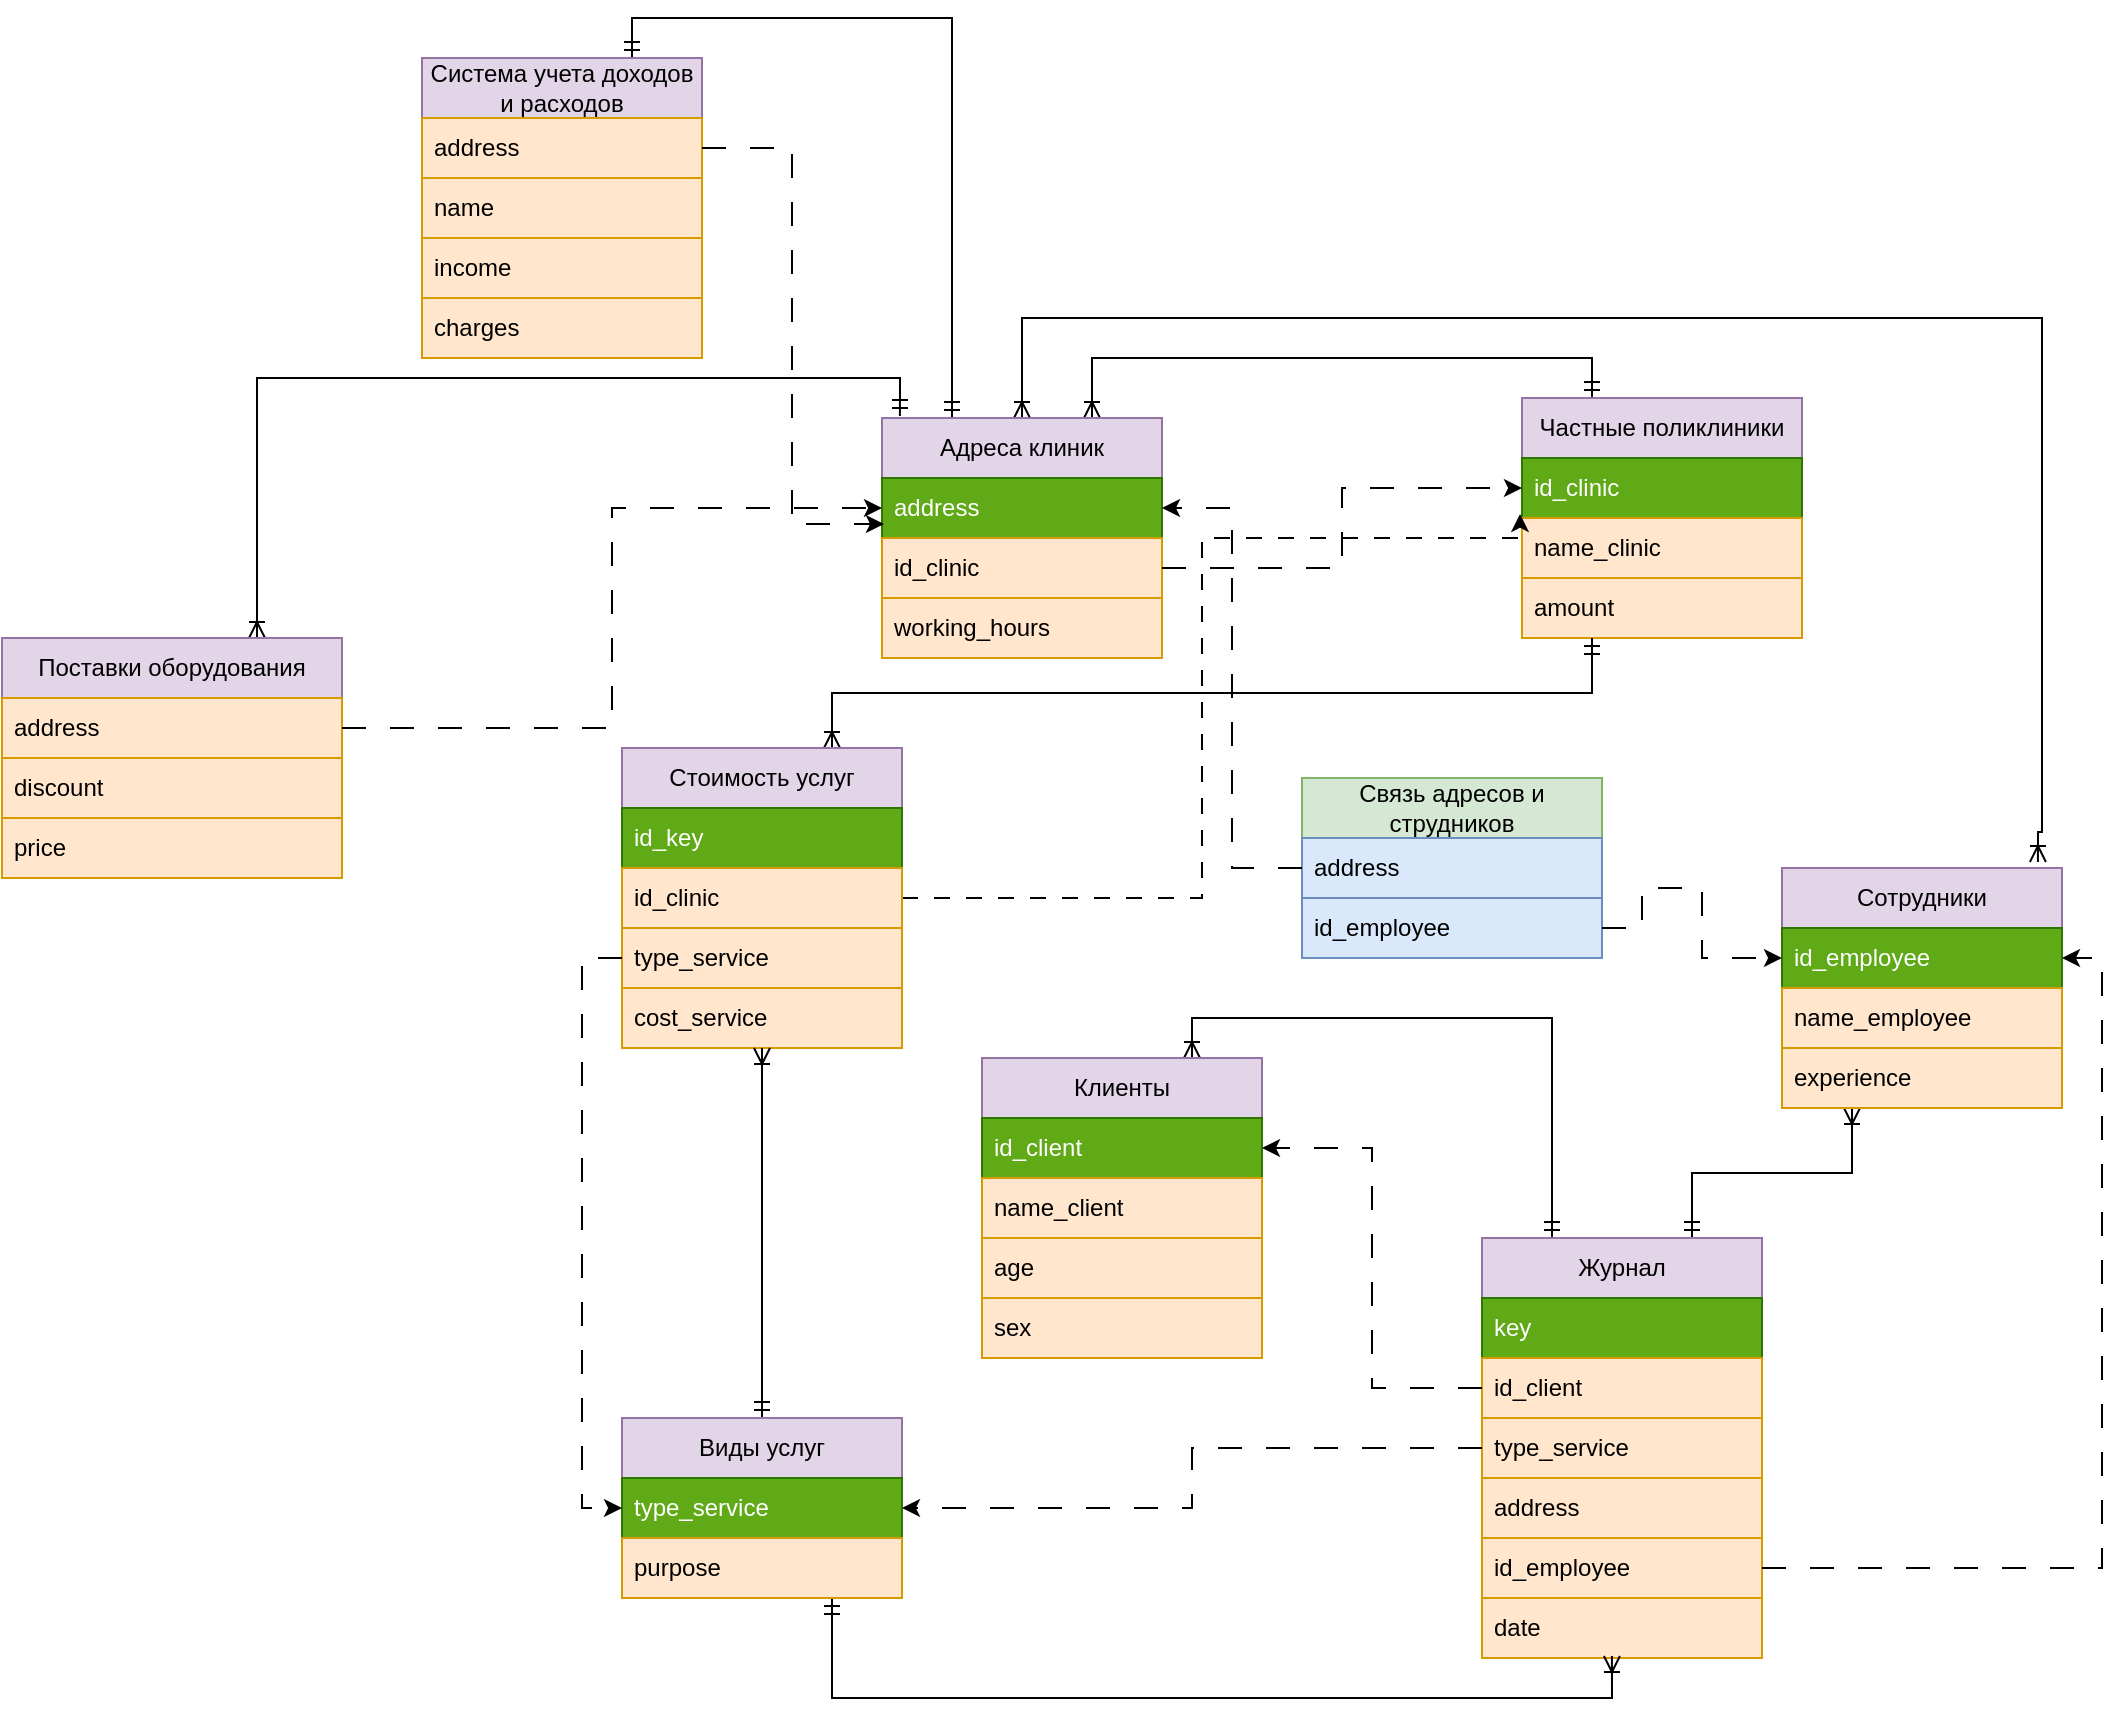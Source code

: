 <mxfile version="21.0.6" type="github">
  <diagram name="Page-1" id="e56a1550-8fbb-45ad-956c-1786394a9013">
    <mxGraphModel dx="1735" dy="1785" grid="1" gridSize="10" guides="1" tooltips="1" connect="1" arrows="1" fold="1" page="1" pageScale="1" pageWidth="1100" pageHeight="850" background="none" math="0" shadow="0">
      <root>
        <mxCell id="0" />
        <mxCell id="1" parent="0" />
        <mxCell id="wXz7l0jGgyexIMLp8pF2-9" style="edgeStyle=orthogonalEdgeStyle;rounded=0;orthogonalLoop=1;jettySize=auto;html=1;exitX=0.25;exitY=0;exitDx=0;exitDy=0;entryX=0.75;entryY=0;entryDx=0;entryDy=0;endArrow=ERoneToMany;endFill=0;startArrow=ERmandOne;startFill=0;" parent="1" source="wXz7l0jGgyexIMLp8pF2-1" target="wXz7l0jGgyexIMLp8pF2-5" edge="1">
          <mxGeometry relative="1" as="geometry" />
        </mxCell>
        <mxCell id="wXz7l0jGgyexIMLp8pF2-1" value="Частные поликлиники" style="swimlane;fontStyle=0;childLayout=stackLayout;horizontal=1;startSize=30;horizontalStack=0;resizeParent=1;resizeParentMax=0;resizeLast=0;collapsible=1;marginBottom=0;whiteSpace=wrap;html=1;fillColor=#e1d5e7;strokeColor=#9673a6;" parent="1" vertex="1">
          <mxGeometry x="420" y="130" width="140" height="120" as="geometry" />
        </mxCell>
        <mxCell id="wXz7l0jGgyexIMLp8pF2-2" value="id_clinic" style="text;strokeColor=#2D7600;fillColor=#60a917;align=left;verticalAlign=middle;spacingLeft=4;spacingRight=4;overflow=hidden;points=[[0,0.5],[1,0.5]];portConstraint=eastwest;rotatable=0;whiteSpace=wrap;html=1;fontColor=#ffffff;" parent="wXz7l0jGgyexIMLp8pF2-1" vertex="1">
          <mxGeometry y="30" width="140" height="30" as="geometry" />
        </mxCell>
        <mxCell id="wXz7l0jGgyexIMLp8pF2-3" value="name_clinic" style="text;strokeColor=#d79b00;fillColor=#ffe6cc;align=left;verticalAlign=middle;spacingLeft=4;spacingRight=4;overflow=hidden;points=[[0,0.5],[1,0.5]];portConstraint=eastwest;rotatable=0;whiteSpace=wrap;html=1;" parent="wXz7l0jGgyexIMLp8pF2-1" vertex="1">
          <mxGeometry y="60" width="140" height="30" as="geometry" />
        </mxCell>
        <mxCell id="wXz7l0jGgyexIMLp8pF2-4" value="amount" style="text;strokeColor=#d79b00;fillColor=#ffe6cc;align=left;verticalAlign=middle;spacingLeft=4;spacingRight=4;overflow=hidden;points=[[0,0.5],[1,0.5]];portConstraint=eastwest;rotatable=0;whiteSpace=wrap;html=1;" parent="wXz7l0jGgyexIMLp8pF2-1" vertex="1">
          <mxGeometry y="90" width="140" height="30" as="geometry" />
        </mxCell>
        <mxCell id="wXz7l0jGgyexIMLp8pF2-25" style="edgeStyle=orthogonalEdgeStyle;rounded=0;orthogonalLoop=1;jettySize=auto;html=1;exitX=0.5;exitY=0;exitDx=0;exitDy=0;entryX=0.914;entryY=-0.025;entryDx=0;entryDy=0;entryPerimeter=0;endArrow=ERoneToMany;endFill=0;startArrow=ERoneToMany;startFill=0;" parent="1" source="wXz7l0jGgyexIMLp8pF2-5" target="wXz7l0jGgyexIMLp8pF2-11" edge="1">
          <mxGeometry relative="1" as="geometry">
            <Array as="points">
              <mxPoint x="170" y="90" />
              <mxPoint x="680" y="90" />
              <mxPoint x="680" y="347" />
            </Array>
          </mxGeometry>
        </mxCell>
        <mxCell id="sENm4-gGVt7BiepQbaEj-11" style="edgeStyle=orthogonalEdgeStyle;rounded=0;orthogonalLoop=1;jettySize=auto;html=1;exitX=0.25;exitY=0;exitDx=0;exitDy=0;entryX=0.75;entryY=0;entryDx=0;entryDy=0;startArrow=ERmandOne;startFill=0;endArrow=ERmandOne;endFill=0;" edge="1" parent="1" source="wXz7l0jGgyexIMLp8pF2-5" target="wXz7l0jGgyexIMLp8pF2-62">
          <mxGeometry relative="1" as="geometry" />
        </mxCell>
        <mxCell id="wXz7l0jGgyexIMLp8pF2-5" value="Адреса клиник" style="swimlane;fontStyle=0;childLayout=stackLayout;horizontal=1;startSize=30;horizontalStack=0;resizeParent=1;resizeParentMax=0;resizeLast=0;collapsible=1;marginBottom=0;whiteSpace=wrap;html=1;fillColor=#e1d5e7;strokeColor=#9673a6;" parent="1" vertex="1">
          <mxGeometry x="100" y="140" width="140" height="120" as="geometry" />
        </mxCell>
        <mxCell id="wXz7l0jGgyexIMLp8pF2-6" value="address" style="text;strokeColor=#2D7600;fillColor=#60a917;align=left;verticalAlign=middle;spacingLeft=4;spacingRight=4;overflow=hidden;points=[[0,0.5],[1,0.5]];portConstraint=eastwest;rotatable=0;whiteSpace=wrap;html=1;fontColor=#ffffff;" parent="wXz7l0jGgyexIMLp8pF2-5" vertex="1">
          <mxGeometry y="30" width="140" height="30" as="geometry" />
        </mxCell>
        <mxCell id="wXz7l0jGgyexIMLp8pF2-7" value="id_clinic" style="text;strokeColor=#d79b00;fillColor=#ffe6cc;align=left;verticalAlign=middle;spacingLeft=4;spacingRight=4;overflow=hidden;points=[[0,0.5],[1,0.5]];portConstraint=eastwest;rotatable=0;whiteSpace=wrap;html=1;" parent="wXz7l0jGgyexIMLp8pF2-5" vertex="1">
          <mxGeometry y="60" width="140" height="30" as="geometry" />
        </mxCell>
        <mxCell id="wXz7l0jGgyexIMLp8pF2-8" value="working_hours" style="text;strokeColor=#d79b00;fillColor=#ffe6cc;align=left;verticalAlign=middle;spacingLeft=4;spacingRight=4;overflow=hidden;points=[[0,0.5],[1,0.5]];portConstraint=eastwest;rotatable=0;whiteSpace=wrap;html=1;" parent="wXz7l0jGgyexIMLp8pF2-5" vertex="1">
          <mxGeometry y="90" width="140" height="30" as="geometry" />
        </mxCell>
        <mxCell id="wXz7l0jGgyexIMLp8pF2-10" style="edgeStyle=orthogonalEdgeStyle;rounded=0;orthogonalLoop=1;jettySize=auto;html=1;exitX=1;exitY=0.5;exitDx=0;exitDy=0;entryX=0;entryY=0.5;entryDx=0;entryDy=0;dashed=1;dashPattern=12 12;" parent="1" source="wXz7l0jGgyexIMLp8pF2-7" target="wXz7l0jGgyexIMLp8pF2-2" edge="1">
          <mxGeometry relative="1" as="geometry" />
        </mxCell>
        <mxCell id="wXz7l0jGgyexIMLp8pF2-38" style="edgeStyle=orthogonalEdgeStyle;rounded=0;orthogonalLoop=1;jettySize=auto;html=1;exitX=0.25;exitY=1;exitDx=0;exitDy=0;entryX=0.75;entryY=0;entryDx=0;entryDy=0;startArrow=ERoneToMany;startFill=0;endArrow=ERmandOne;endFill=0;" parent="1" source="wXz7l0jGgyexIMLp8pF2-11" target="wXz7l0jGgyexIMLp8pF2-31" edge="1">
          <mxGeometry relative="1" as="geometry" />
        </mxCell>
        <mxCell id="wXz7l0jGgyexIMLp8pF2-11" value="Сотрудники" style="swimlane;fontStyle=0;childLayout=stackLayout;horizontal=1;startSize=30;horizontalStack=0;resizeParent=1;resizeParentMax=0;resizeLast=0;collapsible=1;marginBottom=0;whiteSpace=wrap;html=1;fillColor=#e1d5e7;strokeColor=#9673a6;" parent="1" vertex="1">
          <mxGeometry x="550" y="365" width="140" height="120" as="geometry" />
        </mxCell>
        <mxCell id="wXz7l0jGgyexIMLp8pF2-12" value="id_employee" style="text;strokeColor=#2D7600;fillColor=#60a917;align=left;verticalAlign=middle;spacingLeft=4;spacingRight=4;overflow=hidden;points=[[0,0.5],[1,0.5]];portConstraint=eastwest;rotatable=0;whiteSpace=wrap;html=1;fontColor=#ffffff;" parent="wXz7l0jGgyexIMLp8pF2-11" vertex="1">
          <mxGeometry y="30" width="140" height="30" as="geometry" />
        </mxCell>
        <mxCell id="wXz7l0jGgyexIMLp8pF2-13" value="name_employee" style="text;strokeColor=#d79b00;fillColor=#ffe6cc;align=left;verticalAlign=middle;spacingLeft=4;spacingRight=4;overflow=hidden;points=[[0,0.5],[1,0.5]];portConstraint=eastwest;rotatable=0;whiteSpace=wrap;html=1;" parent="wXz7l0jGgyexIMLp8pF2-11" vertex="1">
          <mxGeometry y="60" width="140" height="30" as="geometry" />
        </mxCell>
        <mxCell id="wXz7l0jGgyexIMLp8pF2-14" value="experience" style="text;strokeColor=#d79b00;fillColor=#ffe6cc;align=left;verticalAlign=middle;spacingLeft=4;spacingRight=4;overflow=hidden;points=[[0,0.5],[1,0.5]];portConstraint=eastwest;rotatable=0;whiteSpace=wrap;html=1;" parent="wXz7l0jGgyexIMLp8pF2-11" vertex="1">
          <mxGeometry y="90" width="140" height="30" as="geometry" />
        </mxCell>
        <mxCell id="wXz7l0jGgyexIMLp8pF2-19" value="Связь адресов и струдников" style="swimlane;fontStyle=0;childLayout=stackLayout;horizontal=1;startSize=30;horizontalStack=0;resizeParent=1;resizeParentMax=0;resizeLast=0;collapsible=1;marginBottom=0;whiteSpace=wrap;html=1;fillColor=#d5e8d4;strokeColor=#82b366;" parent="1" vertex="1">
          <mxGeometry x="310" y="320" width="150" height="90" as="geometry" />
        </mxCell>
        <mxCell id="wXz7l0jGgyexIMLp8pF2-20" value="address" style="text;strokeColor=#6c8ebf;fillColor=#dae8fc;align=left;verticalAlign=middle;spacingLeft=4;spacingRight=4;overflow=hidden;points=[[0,0.5],[1,0.5]];portConstraint=eastwest;rotatable=0;whiteSpace=wrap;html=1;" parent="wXz7l0jGgyexIMLp8pF2-19" vertex="1">
          <mxGeometry y="30" width="150" height="30" as="geometry" />
        </mxCell>
        <mxCell id="wXz7l0jGgyexIMLp8pF2-21" value="id_employee" style="text;strokeColor=#6c8ebf;fillColor=#dae8fc;align=left;verticalAlign=middle;spacingLeft=4;spacingRight=4;overflow=hidden;points=[[0,0.5],[1,0.5]];portConstraint=eastwest;rotatable=0;whiteSpace=wrap;html=1;" parent="wXz7l0jGgyexIMLp8pF2-19" vertex="1">
          <mxGeometry y="60" width="150" height="30" as="geometry" />
        </mxCell>
        <mxCell id="wXz7l0jGgyexIMLp8pF2-23" style="edgeStyle=orthogonalEdgeStyle;rounded=0;orthogonalLoop=1;jettySize=auto;html=1;exitX=1;exitY=0.5;exitDx=0;exitDy=0;entryX=0;entryY=0.5;entryDx=0;entryDy=0;dashed=1;dashPattern=12 12;" parent="1" source="wXz7l0jGgyexIMLp8pF2-21" target="wXz7l0jGgyexIMLp8pF2-12" edge="1">
          <mxGeometry relative="1" as="geometry">
            <Array as="points">
              <mxPoint x="480" y="395" />
              <mxPoint x="480" y="375" />
              <mxPoint x="510" y="375" />
              <mxPoint x="510" y="410" />
            </Array>
          </mxGeometry>
        </mxCell>
        <mxCell id="wXz7l0jGgyexIMLp8pF2-24" style="edgeStyle=orthogonalEdgeStyle;rounded=0;orthogonalLoop=1;jettySize=auto;html=1;exitX=0;exitY=0.5;exitDx=0;exitDy=0;entryX=1;entryY=0.5;entryDx=0;entryDy=0;dashed=1;dashPattern=12 12;" parent="1" source="wXz7l0jGgyexIMLp8pF2-20" target="wXz7l0jGgyexIMLp8pF2-6" edge="1">
          <mxGeometry relative="1" as="geometry" />
        </mxCell>
        <mxCell id="wXz7l0jGgyexIMLp8pF2-39" style="edgeStyle=orthogonalEdgeStyle;rounded=0;orthogonalLoop=1;jettySize=auto;html=1;exitX=0.75;exitY=0;exitDx=0;exitDy=0;entryX=0.25;entryY=0;entryDx=0;entryDy=0;startArrow=ERoneToMany;startFill=0;endArrow=ERmandOne;endFill=0;" parent="1" source="wXz7l0jGgyexIMLp8pF2-26" target="wXz7l0jGgyexIMLp8pF2-31" edge="1">
          <mxGeometry relative="1" as="geometry" />
        </mxCell>
        <mxCell id="wXz7l0jGgyexIMLp8pF2-26" value="Клиенты" style="swimlane;fontStyle=0;childLayout=stackLayout;horizontal=1;startSize=30;horizontalStack=0;resizeParent=1;resizeParentMax=0;resizeLast=0;collapsible=1;marginBottom=0;whiteSpace=wrap;html=1;fillColor=#e1d5e7;strokeColor=#9673a6;" parent="1" vertex="1">
          <mxGeometry x="150" y="460" width="140" height="150" as="geometry" />
        </mxCell>
        <mxCell id="wXz7l0jGgyexIMLp8pF2-27" value="id_client" style="text;strokeColor=#2D7600;fillColor=#60a917;align=left;verticalAlign=middle;spacingLeft=4;spacingRight=4;overflow=hidden;points=[[0,0.5],[1,0.5]];portConstraint=eastwest;rotatable=0;whiteSpace=wrap;html=1;fontColor=#ffffff;" parent="wXz7l0jGgyexIMLp8pF2-26" vertex="1">
          <mxGeometry y="30" width="140" height="30" as="geometry" />
        </mxCell>
        <mxCell id="wXz7l0jGgyexIMLp8pF2-28" value="name_client" style="text;strokeColor=#d79b00;fillColor=#ffe6cc;align=left;verticalAlign=middle;spacingLeft=4;spacingRight=4;overflow=hidden;points=[[0,0.5],[1,0.5]];portConstraint=eastwest;rotatable=0;whiteSpace=wrap;html=1;" parent="wXz7l0jGgyexIMLp8pF2-26" vertex="1">
          <mxGeometry y="60" width="140" height="30" as="geometry" />
        </mxCell>
        <mxCell id="wXz7l0jGgyexIMLp8pF2-29" value="age" style="text;strokeColor=#d79b00;fillColor=#ffe6cc;align=left;verticalAlign=middle;spacingLeft=4;spacingRight=4;overflow=hidden;points=[[0,0.5],[1,0.5]];portConstraint=eastwest;rotatable=0;whiteSpace=wrap;html=1;" parent="wXz7l0jGgyexIMLp8pF2-26" vertex="1">
          <mxGeometry y="90" width="140" height="30" as="geometry" />
        </mxCell>
        <mxCell id="wXz7l0jGgyexIMLp8pF2-30" value="sex" style="text;strokeColor=#d79b00;fillColor=#ffe6cc;align=left;verticalAlign=middle;spacingLeft=4;spacingRight=4;overflow=hidden;points=[[0,0.5],[1,0.5]];portConstraint=eastwest;rotatable=0;whiteSpace=wrap;html=1;" parent="wXz7l0jGgyexIMLp8pF2-26" vertex="1">
          <mxGeometry y="120" width="140" height="30" as="geometry" />
        </mxCell>
        <mxCell id="wXz7l0jGgyexIMLp8pF2-31" value="Журнал" style="swimlane;fontStyle=0;childLayout=stackLayout;horizontal=1;startSize=30;horizontalStack=0;resizeParent=1;resizeParentMax=0;resizeLast=0;collapsible=1;marginBottom=0;whiteSpace=wrap;html=1;fillColor=#e1d5e7;strokeColor=#9673a6;" parent="1" vertex="1">
          <mxGeometry x="400" y="550" width="140" height="210" as="geometry" />
        </mxCell>
        <mxCell id="wXz7l0jGgyexIMLp8pF2-42" value="key" style="text;strokeColor=#2D7600;fillColor=#60a917;align=left;verticalAlign=middle;spacingLeft=4;spacingRight=4;overflow=hidden;points=[[0,0.5],[1,0.5]];portConstraint=eastwest;rotatable=0;whiteSpace=wrap;html=1;fontColor=#ffffff;" parent="wXz7l0jGgyexIMLp8pF2-31" vertex="1">
          <mxGeometry y="30" width="140" height="30" as="geometry" />
        </mxCell>
        <mxCell id="wXz7l0jGgyexIMLp8pF2-32" value="id_client" style="text;strokeColor=#d79b00;fillColor=#ffe6cc;align=left;verticalAlign=middle;spacingLeft=4;spacingRight=4;overflow=hidden;points=[[0,0.5],[1,0.5]];portConstraint=eastwest;rotatable=0;whiteSpace=wrap;html=1;" parent="wXz7l0jGgyexIMLp8pF2-31" vertex="1">
          <mxGeometry y="60" width="140" height="30" as="geometry" />
        </mxCell>
        <mxCell id="wXz7l0jGgyexIMLp8pF2-33" value="type_service" style="text;strokeColor=#d79b00;fillColor=#ffe6cc;align=left;verticalAlign=middle;spacingLeft=4;spacingRight=4;overflow=hidden;points=[[0,0.5],[1,0.5]];portConstraint=eastwest;rotatable=0;whiteSpace=wrap;html=1;" parent="wXz7l0jGgyexIMLp8pF2-31" vertex="1">
          <mxGeometry y="90" width="140" height="30" as="geometry" />
        </mxCell>
        <mxCell id="wXz7l0jGgyexIMLp8pF2-34" value="address" style="text;strokeColor=#d79b00;fillColor=#ffe6cc;align=left;verticalAlign=middle;spacingLeft=4;spacingRight=4;overflow=hidden;points=[[0,0.5],[1,0.5]];portConstraint=eastwest;rotatable=0;whiteSpace=wrap;html=1;" parent="wXz7l0jGgyexIMLp8pF2-31" vertex="1">
          <mxGeometry y="120" width="140" height="30" as="geometry" />
        </mxCell>
        <mxCell id="wXz7l0jGgyexIMLp8pF2-35" value="id_employee" style="text;strokeColor=#d79b00;fillColor=#ffe6cc;align=left;verticalAlign=middle;spacingLeft=4;spacingRight=4;overflow=hidden;points=[[0,0.5],[1,0.5]];portConstraint=eastwest;rotatable=0;whiteSpace=wrap;html=1;" parent="wXz7l0jGgyexIMLp8pF2-31" vertex="1">
          <mxGeometry y="150" width="140" height="30" as="geometry" />
        </mxCell>
        <mxCell id="wXz7l0jGgyexIMLp8pF2-36" value="date" style="text;strokeColor=#d79b00;fillColor=#ffe6cc;align=left;verticalAlign=middle;spacingLeft=4;spacingRight=4;overflow=hidden;points=[[0,0.5],[1,0.5]];portConstraint=eastwest;rotatable=0;whiteSpace=wrap;html=1;" parent="wXz7l0jGgyexIMLp8pF2-31" vertex="1">
          <mxGeometry y="180" width="140" height="30" as="geometry" />
        </mxCell>
        <mxCell id="wXz7l0jGgyexIMLp8pF2-40" style="edgeStyle=orthogonalEdgeStyle;rounded=0;orthogonalLoop=1;jettySize=auto;html=1;exitX=0;exitY=0.5;exitDx=0;exitDy=0;entryX=1;entryY=0.5;entryDx=0;entryDy=0;dashed=1;dashPattern=12 12;" parent="1" source="wXz7l0jGgyexIMLp8pF2-32" target="wXz7l0jGgyexIMLp8pF2-27" edge="1">
          <mxGeometry relative="1" as="geometry" />
        </mxCell>
        <mxCell id="wXz7l0jGgyexIMLp8pF2-41" style="edgeStyle=orthogonalEdgeStyle;rounded=0;orthogonalLoop=1;jettySize=auto;html=1;exitX=1;exitY=0.5;exitDx=0;exitDy=0;entryX=1;entryY=0.5;entryDx=0;entryDy=0;dashed=1;dashPattern=12 12;" parent="1" source="wXz7l0jGgyexIMLp8pF2-35" target="wXz7l0jGgyexIMLp8pF2-12" edge="1">
          <mxGeometry relative="1" as="geometry" />
        </mxCell>
        <mxCell id="wXz7l0jGgyexIMLp8pF2-53" style="edgeStyle=orthogonalEdgeStyle;rounded=0;orthogonalLoop=1;jettySize=auto;html=1;exitX=0.75;exitY=0;exitDx=0;exitDy=0;entryX=0.25;entryY=1;entryDx=0;entryDy=0;endArrow=ERmandOne;endFill=0;startArrow=ERoneToMany;startFill=0;" parent="1" source="wXz7l0jGgyexIMLp8pF2-47" target="wXz7l0jGgyexIMLp8pF2-1" edge="1">
          <mxGeometry relative="1" as="geometry" />
        </mxCell>
        <mxCell id="wXz7l0jGgyexIMLp8pF2-60" style="edgeStyle=orthogonalEdgeStyle;rounded=0;orthogonalLoop=1;jettySize=auto;html=1;entryX=-0.007;entryY=0.933;entryDx=0;entryDy=0;entryPerimeter=0;dashed=1;dashPattern=8 8;" parent="1" source="wXz7l0jGgyexIMLp8pF2-47" target="wXz7l0jGgyexIMLp8pF2-2" edge="1">
          <mxGeometry relative="1" as="geometry">
            <Array as="points">
              <mxPoint x="260" y="380" />
              <mxPoint x="260" y="200" />
              <mxPoint x="419" y="200" />
            </Array>
          </mxGeometry>
        </mxCell>
        <mxCell id="wXz7l0jGgyexIMLp8pF2-47" value="Стоимость услуг" style="swimlane;fontStyle=0;childLayout=stackLayout;horizontal=1;startSize=30;horizontalStack=0;resizeParent=1;resizeParentMax=0;resizeLast=0;collapsible=1;marginBottom=0;whiteSpace=wrap;html=1;fillColor=#e1d5e7;strokeColor=#9673a6;" parent="1" vertex="1">
          <mxGeometry x="-30" y="305" width="140" height="150" as="geometry" />
        </mxCell>
        <mxCell id="wXz7l0jGgyexIMLp8pF2-58" value="id_key" style="text;strokeColor=#2D7600;fillColor=#60a917;align=left;verticalAlign=middle;spacingLeft=4;spacingRight=4;overflow=hidden;points=[[0,0.5],[1,0.5]];portConstraint=eastwest;rotatable=0;whiteSpace=wrap;html=1;fontColor=#ffffff;" parent="wXz7l0jGgyexIMLp8pF2-47" vertex="1">
          <mxGeometry y="30" width="140" height="30" as="geometry" />
        </mxCell>
        <mxCell id="wXz7l0jGgyexIMLp8pF2-49" value="id_clinic" style="text;strokeColor=#d79b00;fillColor=#ffe6cc;align=left;verticalAlign=middle;spacingLeft=4;spacingRight=4;overflow=hidden;points=[[0,0.5],[1,0.5]];portConstraint=eastwest;rotatable=0;whiteSpace=wrap;html=1;" parent="wXz7l0jGgyexIMLp8pF2-47" vertex="1">
          <mxGeometry y="60" width="140" height="30" as="geometry" />
        </mxCell>
        <mxCell id="wXz7l0jGgyexIMLp8pF2-50" value="type_service" style="text;strokeColor=#d79b00;fillColor=#ffe6cc;align=left;verticalAlign=middle;spacingLeft=4;spacingRight=4;overflow=hidden;points=[[0,0.5],[1,0.5]];portConstraint=eastwest;rotatable=0;whiteSpace=wrap;html=1;" parent="wXz7l0jGgyexIMLp8pF2-47" vertex="1">
          <mxGeometry y="90" width="140" height="30" as="geometry" />
        </mxCell>
        <mxCell id="wXz7l0jGgyexIMLp8pF2-52" value="cost_service" style="text;strokeColor=#d79b00;fillColor=#ffe6cc;align=left;verticalAlign=middle;spacingLeft=4;spacingRight=4;overflow=hidden;points=[[0,0.5],[1,0.5]];portConstraint=eastwest;rotatable=0;whiteSpace=wrap;html=1;" parent="wXz7l0jGgyexIMLp8pF2-47" vertex="1">
          <mxGeometry y="120" width="140" height="30" as="geometry" />
        </mxCell>
        <mxCell id="wXz7l0jGgyexIMLp8pF2-61" style="edgeStyle=orthogonalEdgeStyle;rounded=0;orthogonalLoop=1;jettySize=auto;html=1;exitX=0.5;exitY=0;exitDx=0;exitDy=0;entryX=0.5;entryY=1;entryDx=0;entryDy=0;endArrow=ERoneToMany;endFill=0;startArrow=ERmandOne;startFill=0;" parent="1" source="wXz7l0jGgyexIMLp8pF2-54" target="wXz7l0jGgyexIMLp8pF2-47" edge="1">
          <mxGeometry relative="1" as="geometry" />
        </mxCell>
        <mxCell id="sENm4-gGVt7BiepQbaEj-3" style="edgeStyle=orthogonalEdgeStyle;rounded=0;orthogonalLoop=1;jettySize=auto;html=1;exitX=0.75;exitY=1;exitDx=0;exitDy=0;entryX=0.464;entryY=0.967;entryDx=0;entryDy=0;entryPerimeter=0;endArrow=ERoneToMany;endFill=0;startArrow=ERmandOne;startFill=0;" edge="1" parent="1" source="wXz7l0jGgyexIMLp8pF2-54" target="wXz7l0jGgyexIMLp8pF2-36">
          <mxGeometry relative="1" as="geometry" />
        </mxCell>
        <mxCell id="wXz7l0jGgyexIMLp8pF2-54" value="Виды услуг" style="swimlane;fontStyle=0;childLayout=stackLayout;horizontal=1;startSize=30;horizontalStack=0;resizeParent=1;resizeParentMax=0;resizeLast=0;collapsible=1;marginBottom=0;whiteSpace=wrap;html=1;fillColor=#e1d5e7;strokeColor=#9673a6;" parent="1" vertex="1">
          <mxGeometry x="-30" y="640" width="140" height="90" as="geometry" />
        </mxCell>
        <mxCell id="wXz7l0jGgyexIMLp8pF2-55" value="type_service" style="text;strokeColor=#2D7600;fillColor=#60a917;align=left;verticalAlign=middle;spacingLeft=4;spacingRight=4;overflow=hidden;points=[[0,0.5],[1,0.5]];portConstraint=eastwest;rotatable=0;whiteSpace=wrap;html=1;fontColor=#ffffff;" parent="wXz7l0jGgyexIMLp8pF2-54" vertex="1">
          <mxGeometry y="30" width="140" height="30" as="geometry" />
        </mxCell>
        <mxCell id="wXz7l0jGgyexIMLp8pF2-56" value="purpose" style="text;strokeColor=#d79b00;fillColor=#ffe6cc;align=left;verticalAlign=middle;spacingLeft=4;spacingRight=4;overflow=hidden;points=[[0,0.5],[1,0.5]];portConstraint=eastwest;rotatable=0;whiteSpace=wrap;html=1;" parent="wXz7l0jGgyexIMLp8pF2-54" vertex="1">
          <mxGeometry y="60" width="140" height="30" as="geometry" />
        </mxCell>
        <mxCell id="wXz7l0jGgyexIMLp8pF2-59" style="edgeStyle=orthogonalEdgeStyle;rounded=0;orthogonalLoop=1;jettySize=auto;html=1;exitX=0;exitY=0.5;exitDx=0;exitDy=0;entryX=0;entryY=0.5;entryDx=0;entryDy=0;dashed=1;dashPattern=12 12;" parent="1" source="wXz7l0jGgyexIMLp8pF2-50" target="wXz7l0jGgyexIMLp8pF2-55" edge="1">
          <mxGeometry relative="1" as="geometry" />
        </mxCell>
        <mxCell id="wXz7l0jGgyexIMLp8pF2-62" value="Система учета доходов и расходов" style="swimlane;fontStyle=0;childLayout=stackLayout;horizontal=1;startSize=30;horizontalStack=0;resizeParent=1;resizeParentMax=0;resizeLast=0;collapsible=1;marginBottom=0;whiteSpace=wrap;html=1;fillColor=#e1d5e7;strokeColor=#9673a6;" parent="1" vertex="1">
          <mxGeometry x="-130" y="-40" width="140" height="150" as="geometry" />
        </mxCell>
        <mxCell id="wXz7l0jGgyexIMLp8pF2-63" value="address" style="text;strokeColor=#d79b00;fillColor=#ffe6cc;align=left;verticalAlign=middle;spacingLeft=4;spacingRight=4;overflow=hidden;points=[[0,0.5],[1,0.5]];portConstraint=eastwest;rotatable=0;whiteSpace=wrap;html=1;" parent="wXz7l0jGgyexIMLp8pF2-62" vertex="1">
          <mxGeometry y="30" width="140" height="30" as="geometry" />
        </mxCell>
        <mxCell id="wXz7l0jGgyexIMLp8pF2-64" value="name" style="text;strokeColor=#d79b00;fillColor=#ffe6cc;align=left;verticalAlign=middle;spacingLeft=4;spacingRight=4;overflow=hidden;points=[[0,0.5],[1,0.5]];portConstraint=eastwest;rotatable=0;whiteSpace=wrap;html=1;" parent="wXz7l0jGgyexIMLp8pF2-62" vertex="1">
          <mxGeometry y="60" width="140" height="30" as="geometry" />
        </mxCell>
        <mxCell id="wXz7l0jGgyexIMLp8pF2-65" value="income" style="text;strokeColor=#d79b00;fillColor=#ffe6cc;align=left;verticalAlign=middle;spacingLeft=4;spacingRight=4;overflow=hidden;points=[[0,0.5],[1,0.5]];portConstraint=eastwest;rotatable=0;whiteSpace=wrap;html=1;" parent="wXz7l0jGgyexIMLp8pF2-62" vertex="1">
          <mxGeometry y="90" width="140" height="30" as="geometry" />
        </mxCell>
        <mxCell id="wXz7l0jGgyexIMLp8pF2-70" value="charges" style="text;strokeColor=#d79b00;fillColor=#ffe6cc;align=left;verticalAlign=middle;spacingLeft=4;spacingRight=4;overflow=hidden;points=[[0,0.5],[1,0.5]];portConstraint=eastwest;rotatable=0;whiteSpace=wrap;html=1;" parent="wXz7l0jGgyexIMLp8pF2-62" vertex="1">
          <mxGeometry y="120" width="140" height="30" as="geometry" />
        </mxCell>
        <mxCell id="sENm4-gGVt7BiepQbaEj-2" style="edgeStyle=orthogonalEdgeStyle;rounded=0;orthogonalLoop=1;jettySize=auto;html=1;dashed=1;dashPattern=12 12;" edge="1" parent="1" source="wXz7l0jGgyexIMLp8pF2-33" target="wXz7l0jGgyexIMLp8pF2-55">
          <mxGeometry relative="1" as="geometry" />
        </mxCell>
        <mxCell id="sENm4-gGVt7BiepQbaEj-8" style="edgeStyle=orthogonalEdgeStyle;rounded=0;orthogonalLoop=1;jettySize=auto;html=1;exitX=0.75;exitY=0;exitDx=0;exitDy=0;entryX=0.064;entryY=-0.008;entryDx=0;entryDy=0;entryPerimeter=0;startArrow=ERoneToMany;startFill=0;endArrow=ERmandOne;endFill=0;" edge="1" parent="1" source="sENm4-gGVt7BiepQbaEj-4" target="wXz7l0jGgyexIMLp8pF2-5">
          <mxGeometry relative="1" as="geometry" />
        </mxCell>
        <mxCell id="sENm4-gGVt7BiepQbaEj-4" value="Поставки оборудования" style="swimlane;fontStyle=0;childLayout=stackLayout;horizontal=1;startSize=30;horizontalStack=0;resizeParent=1;resizeParentMax=0;resizeLast=0;collapsible=1;marginBottom=0;whiteSpace=wrap;html=1;fillColor=#e1d5e7;strokeColor=#9673a6;" vertex="1" parent="1">
          <mxGeometry x="-340" y="250" width="170" height="120" as="geometry" />
        </mxCell>
        <mxCell id="sENm4-gGVt7BiepQbaEj-5" value="address" style="text;strokeColor=#d79b00;fillColor=#ffe6cc;align=left;verticalAlign=middle;spacingLeft=4;spacingRight=4;overflow=hidden;points=[[0,0.5],[1,0.5]];portConstraint=eastwest;rotatable=0;whiteSpace=wrap;html=1;" vertex="1" parent="sENm4-gGVt7BiepQbaEj-4">
          <mxGeometry y="30" width="170" height="30" as="geometry" />
        </mxCell>
        <mxCell id="sENm4-gGVt7BiepQbaEj-6" value="discount" style="text;strokeColor=#d79b00;fillColor=#ffe6cc;align=left;verticalAlign=middle;spacingLeft=4;spacingRight=4;overflow=hidden;points=[[0,0.5],[1,0.5]];portConstraint=eastwest;rotatable=0;whiteSpace=wrap;html=1;" vertex="1" parent="sENm4-gGVt7BiepQbaEj-4">
          <mxGeometry y="60" width="170" height="30" as="geometry" />
        </mxCell>
        <mxCell id="sENm4-gGVt7BiepQbaEj-7" value="price" style="text;strokeColor=#d79b00;fillColor=#ffe6cc;align=left;verticalAlign=middle;spacingLeft=4;spacingRight=4;overflow=hidden;points=[[0,0.5],[1,0.5]];portConstraint=eastwest;rotatable=0;whiteSpace=wrap;html=1;" vertex="1" parent="sENm4-gGVt7BiepQbaEj-4">
          <mxGeometry y="90" width="170" height="30" as="geometry" />
        </mxCell>
        <mxCell id="sENm4-gGVt7BiepQbaEj-9" style="edgeStyle=orthogonalEdgeStyle;rounded=0;orthogonalLoop=1;jettySize=auto;html=1;entryX=0;entryY=0.5;entryDx=0;entryDy=0;dashed=1;dashPattern=12 12;" edge="1" parent="1" source="sENm4-gGVt7BiepQbaEj-5" target="wXz7l0jGgyexIMLp8pF2-6">
          <mxGeometry relative="1" as="geometry" />
        </mxCell>
        <mxCell id="sENm4-gGVt7BiepQbaEj-10" style="edgeStyle=orthogonalEdgeStyle;rounded=0;orthogonalLoop=1;jettySize=auto;html=1;entryX=0.007;entryY=0.767;entryDx=0;entryDy=0;entryPerimeter=0;dashed=1;dashPattern=12 12;" edge="1" parent="1" source="wXz7l0jGgyexIMLp8pF2-63" target="wXz7l0jGgyexIMLp8pF2-6">
          <mxGeometry relative="1" as="geometry" />
        </mxCell>
      </root>
    </mxGraphModel>
  </diagram>
</mxfile>
